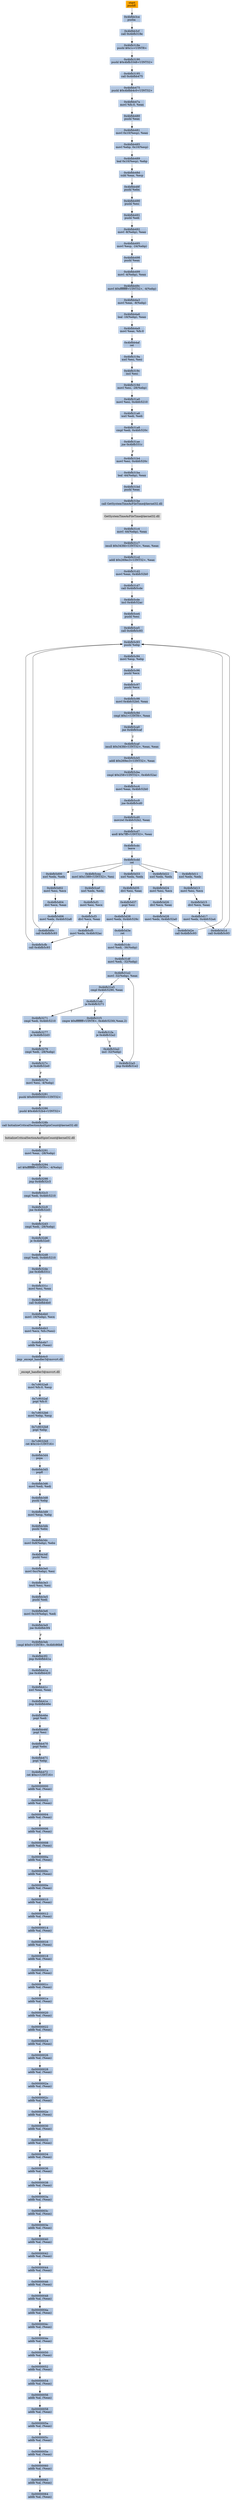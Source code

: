 digraph G {
node[shape=rectangle,style=filled,fillcolor=lightsteelblue,color=lightsteelblue]
bgcolor="transparent"
a0x4bfbb3cdpushfl_[label="start\npushfl ",color="lightgrey",fillcolor="orange"];
a0x4bfbb3cepusha_[label="0x4bfbb3ce\npusha "];
a0x4bfbb3cfcall_0x4bfb318e[label="0x4bfbb3cf\ncall 0x4bfb318e"];
a0x4bfb318epushl_0x1cUINT8[label="0x4bfb318e\npushl $0x1c<UINT8>"];
a0x4bfb3190pushl_0x4bfb3348UINT32[label="0x4bfb3190\npushl $0x4bfb3348<UINT32>"];
a0x4bfb3195call_0x4bfbb475[label="0x4bfb3195\ncall 0x4bfbb475"];
a0x4bfbb475pushl_0x4bfbb4c0UINT32[label="0x4bfbb475\npushl $0x4bfbb4c0<UINT32>"];
a0x4bfbb47amovl_fs_0_eax[label="0x4bfbb47a\nmovl %fs:0, %eax"];
a0x4bfbb480pushl_eax[label="0x4bfbb480\npushl %eax"];
a0x4bfbb481movl_0x10esp__eax[label="0x4bfbb481\nmovl 0x10(%esp), %eax"];
a0x4bfbb485movl_ebp_0x10esp_[label="0x4bfbb485\nmovl %ebp, 0x10(%esp)"];
a0x4bfbb489leal_0x10esp__ebp[label="0x4bfbb489\nleal 0x10(%esp), %ebp"];
a0x4bfbb48dsubl_eax_esp[label="0x4bfbb48d\nsubl %eax, %esp"];
a0x4bfbb48fpushl_ebx[label="0x4bfbb48f\npushl %ebx"];
a0x4bfbb490pushl_esi[label="0x4bfbb490\npushl %esi"];
a0x4bfbb491pushl_edi[label="0x4bfbb491\npushl %edi"];
a0x4bfbb492movl__8ebp__eax[label="0x4bfbb492\nmovl -8(%ebp), %eax"];
a0x4bfbb495movl_esp__24ebp_[label="0x4bfbb495\nmovl %esp, -24(%ebp)"];
a0x4bfbb498pushl_eax[label="0x4bfbb498\npushl %eax"];
a0x4bfbb499movl__4ebp__eax[label="0x4bfbb499\nmovl -4(%ebp), %eax"];
a0x4bfbb49cmovl_0xffffffffUINT32__4ebp_[label="0x4bfbb49c\nmovl $0xffffffff<UINT32>, -4(%ebp)"];
a0x4bfbb4a3movl_eax__8ebp_[label="0x4bfbb4a3\nmovl %eax, -8(%ebp)"];
a0x4bfbb4a6leal__16ebp__eax[label="0x4bfbb4a6\nleal -16(%ebp), %eax"];
a0x4bfbb4a9movl_eax_fs_0[label="0x4bfbb4a9\nmovl %eax, %fs:0"];
a0x4bfbb4afret[label="0x4bfbb4af\nret"];
a0x4bfb319axorl_esi_esi[label="0x4bfb319a\nxorl %esi, %esi"];
a0x4bfb319cincl_esi[label="0x4bfb319c\nincl %esi"];
a0x4bfb319dmovl_esi__28ebp_[label="0x4bfb319d\nmovl %esi, -28(%ebp)"];
a0x4bfb31a0movl_esi_0x4bfc5210[label="0x4bfb31a0\nmovl %esi, 0x4bfc5210"];
a0x4bfb31a6xorl_edi_edi[label="0x4bfb31a6\nxorl %edi, %edi"];
a0x4bfb31a8cmpl_edi_0x4bfc520c[label="0x4bfb31a8\ncmpl %edi, 0x4bfc520c"];
a0x4bfb31aejne_0x4bfb331c[label="0x4bfb31ae\njne 0x4bfb331c"];
a0x4bfb31b4movl_esi_0x4bfc520c[label="0x4bfb31b4\nmovl %esi, 0x4bfc520c"];
a0x4bfb31baleal__44ebp__eax[label="0x4bfb31ba\nleal -44(%ebp), %eax"];
a0x4bfb31bdpushl_eax[label="0x4bfb31bd\npushl %eax"];
a0x4bfb31becall_GetSystemTimeAsFileTime_kernel32_dll[label="0x4bfb31be\ncall GetSystemTimeAsFileTime@kernel32.dll"];
GetSystemTimeAsFileTime_kernel32_dll[label="GetSystemTimeAsFileTime@kernel32.dll",color="lightgrey",fillcolor="lightgrey"];
a0x4bfb31c4movl__44ebp__eax[label="0x4bfb31c4\nmovl -44(%ebp), %eax"];
a0x4bfb31c7imull_0x343fdUINT32_eax_eax[label="0x4bfb31c7\nimull $0x343fd<UINT32>, %eax, %eax"];
a0x4bfb31cdaddl_0x269ec3UINT32_eax[label="0x4bfb31cd\naddl $0x269ec3<UINT32>, %eax"];
a0x4bfb31d2movl_eax_0x4bfc52b0[label="0x4bfb31d2\nmovl %eax, 0x4bfc52b0"];
a0x4bfb31d7call_0x4bfb5cde[label="0x4bfb31d7\ncall 0x4bfb5cde"];
a0x4bfb5cdeincl_0x4bfc52ac[label="0x4bfb5cde\nincl 0x4bfc52ac"];
a0x4bfb5ce4pushl_esi[label="0x4bfb5ce4\npushl %esi"];
a0x4bfb5ce5call_0x4bfb5c93[label="0x4bfb5ce5\ncall 0x4bfb5c93"];
a0x4bfb5c93pushl_ebp[label="0x4bfb5c93\npushl %ebp"];
a0x4bfb5c94movl_esp_ebp[label="0x4bfb5c94\nmovl %esp, %ebp"];
a0x4bfb5c96pushl_ecx[label="0x4bfb5c96\npushl %ecx"];
a0x4bfb5c97pushl_ecx[label="0x4bfb5c97\npushl %ecx"];
a0x4bfb5c98movl_0x4bfc52b0_eax[label="0x4bfb5c98\nmovl 0x4bfc52b0, %eax"];
a0x4bfb5c9dcmpl_0x1UINT8_eax[label="0x4bfb5c9d\ncmpl $0x1<UINT8>, %eax"];
a0x4bfb5ca0jne_0x4bfb5caf[label="0x4bfb5ca0\njne 0x4bfb5caf"];
a0x4bfb5cafimull_0x343fdUINT32_eax_eax[label="0x4bfb5caf\nimull $0x343fd<UINT32>, %eax, %eax"];
a0x4bfb5cb5addl_0x269ec3UINT32_eax[label="0x4bfb5cb5\naddl $0x269ec3<UINT32>, %eax"];
a0x4bfb5cbacmpl_0x258UINT32_0x4bfc52ac[label="0x4bfb5cba\ncmpl $0x258<UINT32>, 0x4bfc52ac"];
a0x4bfb5cc4movl_eax_0x4bfc52b0[label="0x4bfb5cc4\nmovl %eax, 0x4bfc52b0"];
a0x4bfb5cc9jne_0x4bfb5cd0[label="0x4bfb5cc9\njne 0x4bfb5cd0"];
a0x4bfb5cd0movzwl_0x4bfc52b2_eax[label="0x4bfb5cd0\nmovzwl 0x4bfc52b2, %eax"];
a0x4bfb5cd7andl_0x7fffUINT32_eax[label="0x4bfb5cd7\nandl $0x7fff<UINT32>, %eax"];
a0x4bfb5cdcleave_[label="0x4bfb5cdc\nleave "];
a0x4bfb5cddret[label="0x4bfb5cdd\nret"];
a0x4bfb5ceamovl_0x1389UINT32_esi[label="0x4bfb5cea\nmovl $0x1389<UINT32>, %esi"];
a0x4bfb5cefxorl_edx_edx[label="0x4bfb5cef\nxorl %edx, %edx"];
a0x4bfb5cf1movl_esi_ecx[label="0x4bfb5cf1\nmovl %esi, %ecx"];
a0x4bfb5cf3divl_ecx_eax[label="0x4bfb5cf3\ndivl %ecx, %eax"];
a0x4bfb5cf5movl_edx_0x4bfc52ac[label="0x4bfb5cf5\nmovl %edx, 0x4bfc52ac"];
a0x4bfb5cfbcall_0x4bfb5c93[label="0x4bfb5cfb\ncall 0x4bfb5c93"];
a0x4bfb5d00xorl_edx_edx[label="0x4bfb5d00\nxorl %edx, %edx"];
a0x4bfb5d02movl_esi_ecx[label="0x4bfb5d02\nmovl %esi, %ecx"];
a0x4bfb5d04divl_ecx_eax[label="0x4bfb5d04\ndivl %ecx, %eax"];
a0x4bfb5d06movl_edx_0x4bfc52a8[label="0x4bfb5d06\nmovl %edx, 0x4bfc52a8"];
a0x4bfb5d0ccall_0x4bfb5c93[label="0x4bfb5d0c\ncall 0x4bfb5c93"];
a0x4bfb5d11xorl_edx_edx[label="0x4bfb5d11\nxorl %edx, %edx"];
a0x4bfb5d13movl_esi_ecx[label="0x4bfb5d13\nmovl %esi, %ecx"];
a0x4bfb5d15divl_ecx_eax[label="0x4bfb5d15\ndivl %ecx, %eax"];
a0x4bfb5d17movl_edx_0x4bfc52a4[label="0x4bfb5d17\nmovl %edx, 0x4bfc52a4"];
a0x4bfb5d1dcall_0x4bfb5c93[label="0x4bfb5d1d\ncall 0x4bfb5c93"];
a0x4bfb5d22xorl_edx_edx[label="0x4bfb5d22\nxorl %edx, %edx"];
a0x4bfb5d24movl_esi_ecx[label="0x4bfb5d24\nmovl %esi, %ecx"];
a0x4bfb5d26divl_ecx_eax[label="0x4bfb5d26\ndivl %ecx, %eax"];
a0x4bfb5d28movl_edx_0x4bfc52a0[label="0x4bfb5d28\nmovl %edx, 0x4bfc52a0"];
a0x4bfb5d2ecall_0x4bfb5c93[label="0x4bfb5d2e\ncall 0x4bfb5c93"];
a0x4bfb5d33xorl_edx_edx[label="0x4bfb5d33\nxorl %edx, %edx"];
a0x4bfb5d35divl_esi_eax[label="0x4bfb5d35\ndivl %esi, %eax"];
a0x4bfb5d37popl_esi[label="0x4bfb5d37\npopl %esi"];
a0x4bfb5d38movl_edx_0x4bfc529c[label="0x4bfb5d38\nmovl %edx, 0x4bfc529c"];
a0x4bfb5d3eret[label="0x4bfb5d3e\nret"];
a0x4bfb31dcmovl_edi__36ebp_[label="0x4bfb31dc\nmovl %edi, -36(%ebp)"];
a0x4bfb31dfmovl_edi__32ebp_[label="0x4bfb31df\nmovl %edi, -32(%ebp)"];
a0x4bfb31e2movl__32ebp__eax[label="0x4bfb31e2\nmovl -32(%ebp), %eax"];
a0x4bfb31e5cmpl_0x4bfc5290_eax[label="0x4bfb31e5\ncmpl 0x4bfc5290, %eax"];
a0x4bfb31ebja_0x4bfb3271[label="0x4bfb31eb\nja 0x4bfb3271"];
a0x4bfb31f1cmpw_0xffffffffUINT8_0x4bfc5230eax2_[label="0x4bfb31f1\ncmpw $0xffffffff<UINT8>, 0x4bfc5230(,%eax,2)"];
a0x4bfb31faje_0x4bfb32a2[label="0x4bfb31fa\nje 0x4bfb32a2"];
a0x4bfb32a2incl__32ebp_[label="0x4bfb32a2\nincl -32(%ebp)"];
a0x4bfb32a5jmp_0x4bfb31e2[label="0x4bfb32a5\njmp 0x4bfb31e2"];
a0x4bfb3271cmpl_edi_0x4bfc5210[label="0x4bfb3271\ncmpl %edi, 0x4bfc5210"];
a0x4bfb3277je_0x4bfb32d3[label="0x4bfb3277\nje 0x4bfb32d3"];
a0x4bfb3279cmpl_edi__28ebp_[label="0x4bfb3279\ncmpl %edi, -28(%ebp)"];
a0x4bfb327cje_0x4bfb32e0[label="0x4bfb327c\nje 0x4bfb32e0"];
a0x4bfb327emovl_esi__4ebp_[label="0x4bfb327e\nmovl %esi, -4(%ebp)"];
a0x4bfb3281pushl_0x80000000UINT32[label="0x4bfb3281\npushl $0x80000000<UINT32>"];
a0x4bfb3286pushl_0x4bfc52b4UINT32[label="0x4bfb3286\npushl $0x4bfc52b4<UINT32>"];
a0x4bfb328bcall_InitializeCriticalSectionAndSpinCount_kernel32_dll[label="0x4bfb328b\ncall InitializeCriticalSectionAndSpinCount@kernel32.dll"];
InitializeCriticalSectionAndSpinCount_kernel32_dll[label="InitializeCriticalSectionAndSpinCount@kernel32.dll",color="lightgrey",fillcolor="lightgrey"];
a0x4bfb3291movl_eax__28ebp_[label="0x4bfb3291\nmovl %eax, -28(%ebp)"];
a0x4bfb3294orl_0xffffffffUINT8__4ebp_[label="0x4bfb3294\norl $0xffffffff<UINT8>, -4(%ebp)"];
a0x4bfb3298jmp_0x4bfb32c3[label="0x4bfb3298\njmp 0x4bfb32c3"];
a0x4bfb32c3cmpl_edi_0x4bfc5210[label="0x4bfb32c3\ncmpl %edi, 0x4bfc5210"];
a0x4bfb32c9jne_0x4bfb32d3[label="0x4bfb32c9\njne 0x4bfb32d3"];
a0x4bfb32d3cmpl_edi__28ebp_[label="0x4bfb32d3\ncmpl %edi, -28(%ebp)"];
a0x4bfb32d6je_0x4bfb32e0[label="0x4bfb32d6\nje 0x4bfb32e0"];
a0x4bfb32d8cmpl_edi_0x4bfc5210[label="0x4bfb32d8\ncmpl %edi, 0x4bfc5210"];
a0x4bfb32dejne_0x4bfb331c[label="0x4bfb32de\njne 0x4bfb331c"];
a0x4bfb331cmovl_esi_eax[label="0x4bfb331c\nmovl %esi, %eax"];
a0x4bfb331ecall_0x4bfbb4b0[label="0x4bfb331e\ncall 0x4bfbb4b0"];
a0x4bfbb4b0movl__16ebp__ecx[label="0x4bfbb4b0\nmovl -16(%ebp), %ecx"];
a0x4bfbb4b3movl_ecx_fs_esi_[label="0x4bfbb4b3\nmovl %ecx, %fs:(%esi)"];
a0x4bfbb4b7addb_al_eax_[label="0x4bfbb4b7\naddb %al, (%eax)"];
a0x4bfbb4c0jmp__except_handler3_msvcrt_dll[label="0x4bfbb4c0\njmp _except_handler3@msvcrt.dll"];
a_except_handler3_msvcrt_dll[label="_except_handler3@msvcrt.dll",color="lightgrey",fillcolor="lightgrey"];
a0x7c9032a8movl_fs_0_esp[label="0x7c9032a8\nmovl %fs:0, %esp"];
a0x7c9032afpopl_fs_0[label="0x7c9032af\npopl %fs:0"];
a0x7c9032b6movl_ebp_esp[label="0x7c9032b6\nmovl %ebp, %esp"];
a0x7c9032b8popl_ebp[label="0x7c9032b8\npopl %ebp"];
a0x7c9032b9ret_0x14UINT16[label="0x7c9032b9\nret $0x14<UINT16>"];
a0x4bfbb3d4popa_[label="0x4bfbb3d4\npopa "];
a0x4bfbb3d5popfl_[label="0x4bfbb3d5\npopfl "];
a0x4bfbb3d6movl_edi_edi[label="0x4bfbb3d6\nmovl %edi, %edi"];
a0x4bfbb3d8pushl_ebp[label="0x4bfbb3d8\npushl %ebp"];
a0x4bfbb3d9movl_esp_ebp[label="0x4bfbb3d9\nmovl %esp, %ebp"];
a0x4bfbb3dbpushl_ebx[label="0x4bfbb3db\npushl %ebx"];
a0x4bfbb3dcmovl_0x8ebp__ebx[label="0x4bfbb3dc\nmovl 0x8(%ebp), %ebx"];
a0x4bfbb3dfpushl_esi[label="0x4bfbb3df\npushl %esi"];
a0x4bfbb3e0movl_0xcebp__esi[label="0x4bfbb3e0\nmovl 0xc(%ebp), %esi"];
a0x4bfbb3e3testl_esi_esi[label="0x4bfbb3e3\ntestl %esi, %esi"];
a0x4bfbb3e5pushl_edi[label="0x4bfbb3e5\npushl %edi"];
a0x4bfbb3e6movl_0x10ebp__edi[label="0x4bfbb3e6\nmovl 0x10(%ebp), %edi"];
a0x4bfbb3e9jne_0x4bfbb3f4[label="0x4bfbb3e9\njne 0x4bfbb3f4"];
a0x4bfbb3ebcmpl_0x0UINT8_0x4bfc86b8[label="0x4bfbb3eb\ncmpl $0x0<UINT8>, 0x4bfc86b8"];
a0x4bfbb3f2jmp_0x4bfbb41a[label="0x4bfbb3f2\njmp 0x4bfbb41a"];
a0x4bfbb41ajne_0x4bfbb420[label="0x4bfbb41a\njne 0x4bfbb420"];
a0x4bfbb41cxorl_eax_eax[label="0x4bfbb41c\nxorl %eax, %eax"];
a0x4bfbb41ejmp_0x4bfbb46e[label="0x4bfbb41e\njmp 0x4bfbb46e"];
a0x4bfbb46epopl_edi[label="0x4bfbb46e\npopl %edi"];
a0x4bfbb46fpopl_esi[label="0x4bfbb46f\npopl %esi"];
a0x4bfbb470popl_ebx[label="0x4bfbb470\npopl %ebx"];
a0x4bfbb471popl_ebp[label="0x4bfbb471\npopl %ebp"];
a0x4bfbb472ret_0xcUINT16[label="0x4bfbb472\nret $0xc<UINT16>"];
a0x00000000addb_al_eax_[label="0x00000000\naddb %al, (%eax)"];
a0x00000002addb_al_eax_[label="0x00000002\naddb %al, (%eax)"];
a0x00000004addb_al_eax_[label="0x00000004\naddb %al, (%eax)"];
a0x00000006addb_al_eax_[label="0x00000006\naddb %al, (%eax)"];
a0x00000008addb_al_eax_[label="0x00000008\naddb %al, (%eax)"];
a0x0000000aaddb_al_eax_[label="0x0000000a\naddb %al, (%eax)"];
a0x0000000caddb_al_eax_[label="0x0000000c\naddb %al, (%eax)"];
a0x0000000eaddb_al_eax_[label="0x0000000e\naddb %al, (%eax)"];
a0x00000010addb_al_eax_[label="0x00000010\naddb %al, (%eax)"];
a0x00000012addb_al_eax_[label="0x00000012\naddb %al, (%eax)"];
a0x00000014addb_al_eax_[label="0x00000014\naddb %al, (%eax)"];
a0x00000016addb_al_eax_[label="0x00000016\naddb %al, (%eax)"];
a0x00000018addb_al_eax_[label="0x00000018\naddb %al, (%eax)"];
a0x0000001aaddb_al_eax_[label="0x0000001a\naddb %al, (%eax)"];
a0x0000001caddb_al_eax_[label="0x0000001c\naddb %al, (%eax)"];
a0x0000001eaddb_al_eax_[label="0x0000001e\naddb %al, (%eax)"];
a0x00000020addb_al_eax_[label="0x00000020\naddb %al, (%eax)"];
a0x00000022addb_al_eax_[label="0x00000022\naddb %al, (%eax)"];
a0x00000024addb_al_eax_[label="0x00000024\naddb %al, (%eax)"];
a0x00000026addb_al_eax_[label="0x00000026\naddb %al, (%eax)"];
a0x00000028addb_al_eax_[label="0x00000028\naddb %al, (%eax)"];
a0x0000002aaddb_al_eax_[label="0x0000002a\naddb %al, (%eax)"];
a0x0000002caddb_al_eax_[label="0x0000002c\naddb %al, (%eax)"];
a0x0000002eaddb_al_eax_[label="0x0000002e\naddb %al, (%eax)"];
a0x00000030addb_al_eax_[label="0x00000030\naddb %al, (%eax)"];
a0x00000032addb_al_eax_[label="0x00000032\naddb %al, (%eax)"];
a0x00000034addb_al_eax_[label="0x00000034\naddb %al, (%eax)"];
a0x00000036addb_al_eax_[label="0x00000036\naddb %al, (%eax)"];
a0x00000038addb_al_eax_[label="0x00000038\naddb %al, (%eax)"];
a0x0000003aaddb_al_eax_[label="0x0000003a\naddb %al, (%eax)"];
a0x0000003caddb_al_eax_[label="0x0000003c\naddb %al, (%eax)"];
a0x0000003eaddb_al_eax_[label="0x0000003e\naddb %al, (%eax)"];
a0x00000040addb_al_eax_[label="0x00000040\naddb %al, (%eax)"];
a0x00000042addb_al_eax_[label="0x00000042\naddb %al, (%eax)"];
a0x00000044addb_al_eax_[label="0x00000044\naddb %al, (%eax)"];
a0x00000046addb_al_eax_[label="0x00000046\naddb %al, (%eax)"];
a0x00000048addb_al_eax_[label="0x00000048\naddb %al, (%eax)"];
a0x0000004aaddb_al_eax_[label="0x0000004a\naddb %al, (%eax)"];
a0x0000004caddb_al_eax_[label="0x0000004c\naddb %al, (%eax)"];
a0x0000004eaddb_al_eax_[label="0x0000004e\naddb %al, (%eax)"];
a0x00000050addb_al_eax_[label="0x00000050\naddb %al, (%eax)"];
a0x00000052addb_al_eax_[label="0x00000052\naddb %al, (%eax)"];
a0x00000054addb_al_eax_[label="0x00000054\naddb %al, (%eax)"];
a0x00000056addb_al_eax_[label="0x00000056\naddb %al, (%eax)"];
a0x00000058addb_al_eax_[label="0x00000058\naddb %al, (%eax)"];
a0x0000005aaddb_al_eax_[label="0x0000005a\naddb %al, (%eax)"];
a0x0000005caddb_al_eax_[label="0x0000005c\naddb %al, (%eax)"];
a0x0000005eaddb_al_eax_[label="0x0000005e\naddb %al, (%eax)"];
a0x00000060addb_al_eax_[label="0x00000060\naddb %al, (%eax)"];
a0x00000062addb_al_eax_[label="0x00000062\naddb %al, (%eax)"];
a0x00000064addb_al_eax_[label="0x00000064\naddb %al, (%eax)"];
a0x4bfbb3cdpushfl_ -> a0x4bfbb3cepusha_ [color="#000000"];
a0x4bfbb3cepusha_ -> a0x4bfbb3cfcall_0x4bfb318e [color="#000000"];
a0x4bfbb3cfcall_0x4bfb318e -> a0x4bfb318epushl_0x1cUINT8 [color="#000000"];
a0x4bfb318epushl_0x1cUINT8 -> a0x4bfb3190pushl_0x4bfb3348UINT32 [color="#000000"];
a0x4bfb3190pushl_0x4bfb3348UINT32 -> a0x4bfb3195call_0x4bfbb475 [color="#000000"];
a0x4bfb3195call_0x4bfbb475 -> a0x4bfbb475pushl_0x4bfbb4c0UINT32 [color="#000000"];
a0x4bfbb475pushl_0x4bfbb4c0UINT32 -> a0x4bfbb47amovl_fs_0_eax [color="#000000"];
a0x4bfbb47amovl_fs_0_eax -> a0x4bfbb480pushl_eax [color="#000000"];
a0x4bfbb480pushl_eax -> a0x4bfbb481movl_0x10esp__eax [color="#000000"];
a0x4bfbb481movl_0x10esp__eax -> a0x4bfbb485movl_ebp_0x10esp_ [color="#000000"];
a0x4bfbb485movl_ebp_0x10esp_ -> a0x4bfbb489leal_0x10esp__ebp [color="#000000"];
a0x4bfbb489leal_0x10esp__ebp -> a0x4bfbb48dsubl_eax_esp [color="#000000"];
a0x4bfbb48dsubl_eax_esp -> a0x4bfbb48fpushl_ebx [color="#000000"];
a0x4bfbb48fpushl_ebx -> a0x4bfbb490pushl_esi [color="#000000"];
a0x4bfbb490pushl_esi -> a0x4bfbb491pushl_edi [color="#000000"];
a0x4bfbb491pushl_edi -> a0x4bfbb492movl__8ebp__eax [color="#000000"];
a0x4bfbb492movl__8ebp__eax -> a0x4bfbb495movl_esp__24ebp_ [color="#000000"];
a0x4bfbb495movl_esp__24ebp_ -> a0x4bfbb498pushl_eax [color="#000000"];
a0x4bfbb498pushl_eax -> a0x4bfbb499movl__4ebp__eax [color="#000000"];
a0x4bfbb499movl__4ebp__eax -> a0x4bfbb49cmovl_0xffffffffUINT32__4ebp_ [color="#000000"];
a0x4bfbb49cmovl_0xffffffffUINT32__4ebp_ -> a0x4bfbb4a3movl_eax__8ebp_ [color="#000000"];
a0x4bfbb4a3movl_eax__8ebp_ -> a0x4bfbb4a6leal__16ebp__eax [color="#000000"];
a0x4bfbb4a6leal__16ebp__eax -> a0x4bfbb4a9movl_eax_fs_0 [color="#000000"];
a0x4bfbb4a9movl_eax_fs_0 -> a0x4bfbb4afret [color="#000000"];
a0x4bfbb4afret -> a0x4bfb319axorl_esi_esi [color="#000000"];
a0x4bfb319axorl_esi_esi -> a0x4bfb319cincl_esi [color="#000000"];
a0x4bfb319cincl_esi -> a0x4bfb319dmovl_esi__28ebp_ [color="#000000"];
a0x4bfb319dmovl_esi__28ebp_ -> a0x4bfb31a0movl_esi_0x4bfc5210 [color="#000000"];
a0x4bfb31a0movl_esi_0x4bfc5210 -> a0x4bfb31a6xorl_edi_edi [color="#000000"];
a0x4bfb31a6xorl_edi_edi -> a0x4bfb31a8cmpl_edi_0x4bfc520c [color="#000000"];
a0x4bfb31a8cmpl_edi_0x4bfc520c -> a0x4bfb31aejne_0x4bfb331c [color="#000000"];
a0x4bfb31aejne_0x4bfb331c -> a0x4bfb31b4movl_esi_0x4bfc520c [color="#000000",label="F"];
a0x4bfb31b4movl_esi_0x4bfc520c -> a0x4bfb31baleal__44ebp__eax [color="#000000"];
a0x4bfb31baleal__44ebp__eax -> a0x4bfb31bdpushl_eax [color="#000000"];
a0x4bfb31bdpushl_eax -> a0x4bfb31becall_GetSystemTimeAsFileTime_kernel32_dll [color="#000000"];
a0x4bfb31becall_GetSystemTimeAsFileTime_kernel32_dll -> GetSystemTimeAsFileTime_kernel32_dll [color="#000000"];
GetSystemTimeAsFileTime_kernel32_dll -> a0x4bfb31c4movl__44ebp__eax [color="#000000"];
a0x4bfb31c4movl__44ebp__eax -> a0x4bfb31c7imull_0x343fdUINT32_eax_eax [color="#000000"];
a0x4bfb31c7imull_0x343fdUINT32_eax_eax -> a0x4bfb31cdaddl_0x269ec3UINT32_eax [color="#000000"];
a0x4bfb31cdaddl_0x269ec3UINT32_eax -> a0x4bfb31d2movl_eax_0x4bfc52b0 [color="#000000"];
a0x4bfb31d2movl_eax_0x4bfc52b0 -> a0x4bfb31d7call_0x4bfb5cde [color="#000000"];
a0x4bfb31d7call_0x4bfb5cde -> a0x4bfb5cdeincl_0x4bfc52ac [color="#000000"];
a0x4bfb5cdeincl_0x4bfc52ac -> a0x4bfb5ce4pushl_esi [color="#000000"];
a0x4bfb5ce4pushl_esi -> a0x4bfb5ce5call_0x4bfb5c93 [color="#000000"];
a0x4bfb5ce5call_0x4bfb5c93 -> a0x4bfb5c93pushl_ebp [color="#000000"];
a0x4bfb5c93pushl_ebp -> a0x4bfb5c94movl_esp_ebp [color="#000000"];
a0x4bfb5c94movl_esp_ebp -> a0x4bfb5c96pushl_ecx [color="#000000"];
a0x4bfb5c96pushl_ecx -> a0x4bfb5c97pushl_ecx [color="#000000"];
a0x4bfb5c97pushl_ecx -> a0x4bfb5c98movl_0x4bfc52b0_eax [color="#000000"];
a0x4bfb5c98movl_0x4bfc52b0_eax -> a0x4bfb5c9dcmpl_0x1UINT8_eax [color="#000000"];
a0x4bfb5c9dcmpl_0x1UINT8_eax -> a0x4bfb5ca0jne_0x4bfb5caf [color="#000000"];
a0x4bfb5ca0jne_0x4bfb5caf -> a0x4bfb5cafimull_0x343fdUINT32_eax_eax [color="#000000",label="T"];
a0x4bfb5cafimull_0x343fdUINT32_eax_eax -> a0x4bfb5cb5addl_0x269ec3UINT32_eax [color="#000000"];
a0x4bfb5cb5addl_0x269ec3UINT32_eax -> a0x4bfb5cbacmpl_0x258UINT32_0x4bfc52ac [color="#000000"];
a0x4bfb5cbacmpl_0x258UINT32_0x4bfc52ac -> a0x4bfb5cc4movl_eax_0x4bfc52b0 [color="#000000"];
a0x4bfb5cc4movl_eax_0x4bfc52b0 -> a0x4bfb5cc9jne_0x4bfb5cd0 [color="#000000"];
a0x4bfb5cc9jne_0x4bfb5cd0 -> a0x4bfb5cd0movzwl_0x4bfc52b2_eax [color="#000000",label="T"];
a0x4bfb5cd0movzwl_0x4bfc52b2_eax -> a0x4bfb5cd7andl_0x7fffUINT32_eax [color="#000000"];
a0x4bfb5cd7andl_0x7fffUINT32_eax -> a0x4bfb5cdcleave_ [color="#000000"];
a0x4bfb5cdcleave_ -> a0x4bfb5cddret [color="#000000"];
a0x4bfb5cddret -> a0x4bfb5ceamovl_0x1389UINT32_esi [color="#000000"];
a0x4bfb5ceamovl_0x1389UINT32_esi -> a0x4bfb5cefxorl_edx_edx [color="#000000"];
a0x4bfb5cefxorl_edx_edx -> a0x4bfb5cf1movl_esi_ecx [color="#000000"];
a0x4bfb5cf1movl_esi_ecx -> a0x4bfb5cf3divl_ecx_eax [color="#000000"];
a0x4bfb5cf3divl_ecx_eax -> a0x4bfb5cf5movl_edx_0x4bfc52ac [color="#000000"];
a0x4bfb5cf5movl_edx_0x4bfc52ac -> a0x4bfb5cfbcall_0x4bfb5c93 [color="#000000"];
a0x4bfb5cfbcall_0x4bfb5c93 -> a0x4bfb5c93pushl_ebp [color="#000000"];
a0x4bfb5cddret -> a0x4bfb5d00xorl_edx_edx [color="#000000"];
a0x4bfb5d00xorl_edx_edx -> a0x4bfb5d02movl_esi_ecx [color="#000000"];
a0x4bfb5d02movl_esi_ecx -> a0x4bfb5d04divl_ecx_eax [color="#000000"];
a0x4bfb5d04divl_ecx_eax -> a0x4bfb5d06movl_edx_0x4bfc52a8 [color="#000000"];
a0x4bfb5d06movl_edx_0x4bfc52a8 -> a0x4bfb5d0ccall_0x4bfb5c93 [color="#000000"];
a0x4bfb5d0ccall_0x4bfb5c93 -> a0x4bfb5c93pushl_ebp [color="#000000"];
a0x4bfb5cddret -> a0x4bfb5d11xorl_edx_edx [color="#000000"];
a0x4bfb5d11xorl_edx_edx -> a0x4bfb5d13movl_esi_ecx [color="#000000"];
a0x4bfb5d13movl_esi_ecx -> a0x4bfb5d15divl_ecx_eax [color="#000000"];
a0x4bfb5d15divl_ecx_eax -> a0x4bfb5d17movl_edx_0x4bfc52a4 [color="#000000"];
a0x4bfb5d17movl_edx_0x4bfc52a4 -> a0x4bfb5d1dcall_0x4bfb5c93 [color="#000000"];
a0x4bfb5d1dcall_0x4bfb5c93 -> a0x4bfb5c93pushl_ebp [color="#000000"];
a0x4bfb5cddret -> a0x4bfb5d22xorl_edx_edx [color="#000000"];
a0x4bfb5d22xorl_edx_edx -> a0x4bfb5d24movl_esi_ecx [color="#000000"];
a0x4bfb5d24movl_esi_ecx -> a0x4bfb5d26divl_ecx_eax [color="#000000"];
a0x4bfb5d26divl_ecx_eax -> a0x4bfb5d28movl_edx_0x4bfc52a0 [color="#000000"];
a0x4bfb5d28movl_edx_0x4bfc52a0 -> a0x4bfb5d2ecall_0x4bfb5c93 [color="#000000"];
a0x4bfb5d2ecall_0x4bfb5c93 -> a0x4bfb5c93pushl_ebp [color="#000000"];
a0x4bfb5cddret -> a0x4bfb5d33xorl_edx_edx [color="#000000"];
a0x4bfb5d33xorl_edx_edx -> a0x4bfb5d35divl_esi_eax [color="#000000"];
a0x4bfb5d35divl_esi_eax -> a0x4bfb5d37popl_esi [color="#000000"];
a0x4bfb5d37popl_esi -> a0x4bfb5d38movl_edx_0x4bfc529c [color="#000000"];
a0x4bfb5d38movl_edx_0x4bfc529c -> a0x4bfb5d3eret [color="#000000"];
a0x4bfb5d3eret -> a0x4bfb31dcmovl_edi__36ebp_ [color="#000000"];
a0x4bfb31dcmovl_edi__36ebp_ -> a0x4bfb31dfmovl_edi__32ebp_ [color="#000000"];
a0x4bfb31dfmovl_edi__32ebp_ -> a0x4bfb31e2movl__32ebp__eax [color="#000000"];
a0x4bfb31e2movl__32ebp__eax -> a0x4bfb31e5cmpl_0x4bfc5290_eax [color="#000000"];
a0x4bfb31e5cmpl_0x4bfc5290_eax -> a0x4bfb31ebja_0x4bfb3271 [color="#000000"];
a0x4bfb31ebja_0x4bfb3271 -> a0x4bfb31f1cmpw_0xffffffffUINT8_0x4bfc5230eax2_ [color="#000000",label="F"];
a0x4bfb31f1cmpw_0xffffffffUINT8_0x4bfc5230eax2_ -> a0x4bfb31faje_0x4bfb32a2 [color="#000000"];
a0x4bfb31faje_0x4bfb32a2 -> a0x4bfb32a2incl__32ebp_ [color="#000000",label="T"];
a0x4bfb32a2incl__32ebp_ -> a0x4bfb32a5jmp_0x4bfb31e2 [color="#000000"];
a0x4bfb32a5jmp_0x4bfb31e2 -> a0x4bfb31e2movl__32ebp__eax [color="#000000"];
a0x4bfb31ebja_0x4bfb3271 -> a0x4bfb3271cmpl_edi_0x4bfc5210 [color="#000000",label="T"];
a0x4bfb3271cmpl_edi_0x4bfc5210 -> a0x4bfb3277je_0x4bfb32d3 [color="#000000"];
a0x4bfb3277je_0x4bfb32d3 -> a0x4bfb3279cmpl_edi__28ebp_ [color="#000000",label="F"];
a0x4bfb3279cmpl_edi__28ebp_ -> a0x4bfb327cje_0x4bfb32e0 [color="#000000"];
a0x4bfb327cje_0x4bfb32e0 -> a0x4bfb327emovl_esi__4ebp_ [color="#000000",label="F"];
a0x4bfb327emovl_esi__4ebp_ -> a0x4bfb3281pushl_0x80000000UINT32 [color="#000000"];
a0x4bfb3281pushl_0x80000000UINT32 -> a0x4bfb3286pushl_0x4bfc52b4UINT32 [color="#000000"];
a0x4bfb3286pushl_0x4bfc52b4UINT32 -> a0x4bfb328bcall_InitializeCriticalSectionAndSpinCount_kernel32_dll [color="#000000"];
a0x4bfb328bcall_InitializeCriticalSectionAndSpinCount_kernel32_dll -> InitializeCriticalSectionAndSpinCount_kernel32_dll [color="#000000"];
InitializeCriticalSectionAndSpinCount_kernel32_dll -> a0x4bfb3291movl_eax__28ebp_ [color="#000000"];
a0x4bfb3291movl_eax__28ebp_ -> a0x4bfb3294orl_0xffffffffUINT8__4ebp_ [color="#000000"];
a0x4bfb3294orl_0xffffffffUINT8__4ebp_ -> a0x4bfb3298jmp_0x4bfb32c3 [color="#000000"];
a0x4bfb3298jmp_0x4bfb32c3 -> a0x4bfb32c3cmpl_edi_0x4bfc5210 [color="#000000"];
a0x4bfb32c3cmpl_edi_0x4bfc5210 -> a0x4bfb32c9jne_0x4bfb32d3 [color="#000000"];
a0x4bfb32c9jne_0x4bfb32d3 -> a0x4bfb32d3cmpl_edi__28ebp_ [color="#000000",label="T"];
a0x4bfb32d3cmpl_edi__28ebp_ -> a0x4bfb32d6je_0x4bfb32e0 [color="#000000"];
a0x4bfb32d6je_0x4bfb32e0 -> a0x4bfb32d8cmpl_edi_0x4bfc5210 [color="#000000",label="F"];
a0x4bfb32d8cmpl_edi_0x4bfc5210 -> a0x4bfb32dejne_0x4bfb331c [color="#000000"];
a0x4bfb32dejne_0x4bfb331c -> a0x4bfb331cmovl_esi_eax [color="#000000",label="T"];
a0x4bfb331cmovl_esi_eax -> a0x4bfb331ecall_0x4bfbb4b0 [color="#000000"];
a0x4bfb331ecall_0x4bfbb4b0 -> a0x4bfbb4b0movl__16ebp__ecx [color="#000000"];
a0x4bfbb4b0movl__16ebp__ecx -> a0x4bfbb4b3movl_ecx_fs_esi_ [color="#000000"];
a0x4bfbb4b3movl_ecx_fs_esi_ -> a0x4bfbb4b7addb_al_eax_ [color="#000000"];
a0x4bfbb4b7addb_al_eax_ -> a0x4bfbb4c0jmp__except_handler3_msvcrt_dll [color="#000000"];
a0x4bfbb4c0jmp__except_handler3_msvcrt_dll -> a_except_handler3_msvcrt_dll [color="#000000"];
a_except_handler3_msvcrt_dll -> a0x7c9032a8movl_fs_0_esp [color="#000000"];
a0x7c9032a8movl_fs_0_esp -> a0x7c9032afpopl_fs_0 [color="#000000"];
a0x7c9032afpopl_fs_0 -> a0x7c9032b6movl_ebp_esp [color="#000000"];
a0x7c9032b6movl_ebp_esp -> a0x7c9032b8popl_ebp [color="#000000"];
a0x7c9032b8popl_ebp -> a0x7c9032b9ret_0x14UINT16 [color="#000000"];
a0x7c9032b9ret_0x14UINT16 -> a0x4bfbb3d4popa_ [color="#000000"];
a0x4bfbb3d4popa_ -> a0x4bfbb3d5popfl_ [color="#000000"];
a0x4bfbb3d5popfl_ -> a0x4bfbb3d6movl_edi_edi [color="#000000"];
a0x4bfbb3d6movl_edi_edi -> a0x4bfbb3d8pushl_ebp [color="#000000"];
a0x4bfbb3d8pushl_ebp -> a0x4bfbb3d9movl_esp_ebp [color="#000000"];
a0x4bfbb3d9movl_esp_ebp -> a0x4bfbb3dbpushl_ebx [color="#000000"];
a0x4bfbb3dbpushl_ebx -> a0x4bfbb3dcmovl_0x8ebp__ebx [color="#000000"];
a0x4bfbb3dcmovl_0x8ebp__ebx -> a0x4bfbb3dfpushl_esi [color="#000000"];
a0x4bfbb3dfpushl_esi -> a0x4bfbb3e0movl_0xcebp__esi [color="#000000"];
a0x4bfbb3e0movl_0xcebp__esi -> a0x4bfbb3e3testl_esi_esi [color="#000000"];
a0x4bfbb3e3testl_esi_esi -> a0x4bfbb3e5pushl_edi [color="#000000"];
a0x4bfbb3e5pushl_edi -> a0x4bfbb3e6movl_0x10ebp__edi [color="#000000"];
a0x4bfbb3e6movl_0x10ebp__edi -> a0x4bfbb3e9jne_0x4bfbb3f4 [color="#000000"];
a0x4bfbb3e9jne_0x4bfbb3f4 -> a0x4bfbb3ebcmpl_0x0UINT8_0x4bfc86b8 [color="#000000",label="F"];
a0x4bfbb3ebcmpl_0x0UINT8_0x4bfc86b8 -> a0x4bfbb3f2jmp_0x4bfbb41a [color="#000000"];
a0x4bfbb3f2jmp_0x4bfbb41a -> a0x4bfbb41ajne_0x4bfbb420 [color="#000000"];
a0x4bfbb41ajne_0x4bfbb420 -> a0x4bfbb41cxorl_eax_eax [color="#000000",label="F"];
a0x4bfbb41cxorl_eax_eax -> a0x4bfbb41ejmp_0x4bfbb46e [color="#000000"];
a0x4bfbb41ejmp_0x4bfbb46e -> a0x4bfbb46epopl_edi [color="#000000"];
a0x4bfbb46epopl_edi -> a0x4bfbb46fpopl_esi [color="#000000"];
a0x4bfbb46fpopl_esi -> a0x4bfbb470popl_ebx [color="#000000"];
a0x4bfbb470popl_ebx -> a0x4bfbb471popl_ebp [color="#000000"];
a0x4bfbb471popl_ebp -> a0x4bfbb472ret_0xcUINT16 [color="#000000"];
a0x4bfbb472ret_0xcUINT16 -> a0x00000000addb_al_eax_ [color="#000000"];
a0x00000000addb_al_eax_ -> a0x00000002addb_al_eax_ [color="#000000"];
a0x00000002addb_al_eax_ -> a0x00000004addb_al_eax_ [color="#000000"];
a0x00000004addb_al_eax_ -> a0x00000006addb_al_eax_ [color="#000000"];
a0x00000006addb_al_eax_ -> a0x00000008addb_al_eax_ [color="#000000"];
a0x00000008addb_al_eax_ -> a0x0000000aaddb_al_eax_ [color="#000000"];
a0x0000000aaddb_al_eax_ -> a0x0000000caddb_al_eax_ [color="#000000"];
a0x0000000caddb_al_eax_ -> a0x0000000eaddb_al_eax_ [color="#000000"];
a0x0000000eaddb_al_eax_ -> a0x00000010addb_al_eax_ [color="#000000"];
a0x00000010addb_al_eax_ -> a0x00000012addb_al_eax_ [color="#000000"];
a0x00000012addb_al_eax_ -> a0x00000014addb_al_eax_ [color="#000000"];
a0x00000014addb_al_eax_ -> a0x00000016addb_al_eax_ [color="#000000"];
a0x00000016addb_al_eax_ -> a0x00000018addb_al_eax_ [color="#000000"];
a0x00000018addb_al_eax_ -> a0x0000001aaddb_al_eax_ [color="#000000"];
a0x0000001aaddb_al_eax_ -> a0x0000001caddb_al_eax_ [color="#000000"];
a0x0000001caddb_al_eax_ -> a0x0000001eaddb_al_eax_ [color="#000000"];
a0x0000001eaddb_al_eax_ -> a0x00000020addb_al_eax_ [color="#000000"];
a0x00000020addb_al_eax_ -> a0x00000022addb_al_eax_ [color="#000000"];
a0x00000022addb_al_eax_ -> a0x00000024addb_al_eax_ [color="#000000"];
a0x00000024addb_al_eax_ -> a0x00000026addb_al_eax_ [color="#000000"];
a0x00000026addb_al_eax_ -> a0x00000028addb_al_eax_ [color="#000000"];
a0x00000028addb_al_eax_ -> a0x0000002aaddb_al_eax_ [color="#000000"];
a0x0000002aaddb_al_eax_ -> a0x0000002caddb_al_eax_ [color="#000000"];
a0x0000002caddb_al_eax_ -> a0x0000002eaddb_al_eax_ [color="#000000"];
a0x0000002eaddb_al_eax_ -> a0x00000030addb_al_eax_ [color="#000000"];
a0x00000030addb_al_eax_ -> a0x00000032addb_al_eax_ [color="#000000"];
a0x00000032addb_al_eax_ -> a0x00000034addb_al_eax_ [color="#000000"];
a0x00000034addb_al_eax_ -> a0x00000036addb_al_eax_ [color="#000000"];
a0x00000036addb_al_eax_ -> a0x00000038addb_al_eax_ [color="#000000"];
a0x00000038addb_al_eax_ -> a0x0000003aaddb_al_eax_ [color="#000000"];
a0x0000003aaddb_al_eax_ -> a0x0000003caddb_al_eax_ [color="#000000"];
a0x0000003caddb_al_eax_ -> a0x0000003eaddb_al_eax_ [color="#000000"];
a0x0000003eaddb_al_eax_ -> a0x00000040addb_al_eax_ [color="#000000"];
a0x00000040addb_al_eax_ -> a0x00000042addb_al_eax_ [color="#000000"];
a0x00000042addb_al_eax_ -> a0x00000044addb_al_eax_ [color="#000000"];
a0x00000044addb_al_eax_ -> a0x00000046addb_al_eax_ [color="#000000"];
a0x00000046addb_al_eax_ -> a0x00000048addb_al_eax_ [color="#000000"];
a0x00000048addb_al_eax_ -> a0x0000004aaddb_al_eax_ [color="#000000"];
a0x0000004aaddb_al_eax_ -> a0x0000004caddb_al_eax_ [color="#000000"];
a0x0000004caddb_al_eax_ -> a0x0000004eaddb_al_eax_ [color="#000000"];
a0x0000004eaddb_al_eax_ -> a0x00000050addb_al_eax_ [color="#000000"];
a0x00000050addb_al_eax_ -> a0x00000052addb_al_eax_ [color="#000000"];
a0x00000052addb_al_eax_ -> a0x00000054addb_al_eax_ [color="#000000"];
a0x00000054addb_al_eax_ -> a0x00000056addb_al_eax_ [color="#000000"];
a0x00000056addb_al_eax_ -> a0x00000058addb_al_eax_ [color="#000000"];
a0x00000058addb_al_eax_ -> a0x0000005aaddb_al_eax_ [color="#000000"];
a0x0000005aaddb_al_eax_ -> a0x0000005caddb_al_eax_ [color="#000000"];
a0x0000005caddb_al_eax_ -> a0x0000005eaddb_al_eax_ [color="#000000"];
a0x0000005eaddb_al_eax_ -> a0x00000060addb_al_eax_ [color="#000000"];
a0x00000060addb_al_eax_ -> a0x00000062addb_al_eax_ [color="#000000"];
a0x00000062addb_al_eax_ -> a0x00000064addb_al_eax_ [color="#000000"];
}
